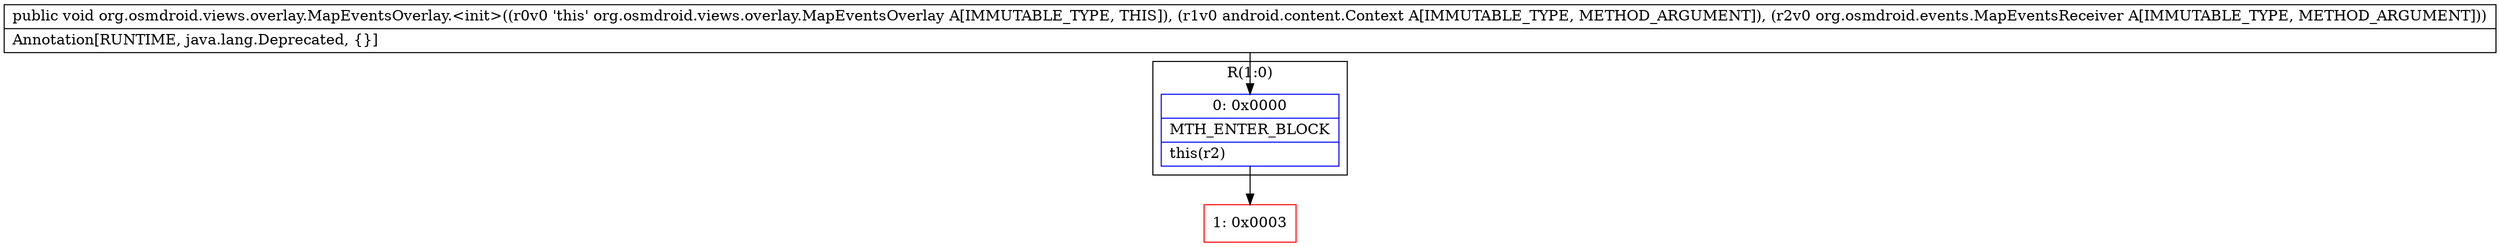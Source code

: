 digraph "CFG fororg.osmdroid.views.overlay.MapEventsOverlay.\<init\>(Landroid\/content\/Context;Lorg\/osmdroid\/events\/MapEventsReceiver;)V" {
subgraph cluster_Region_624847634 {
label = "R(1:0)";
node [shape=record,color=blue];
Node_0 [shape=record,label="{0\:\ 0x0000|MTH_ENTER_BLOCK\l|this(r2)\l}"];
}
Node_1 [shape=record,color=red,label="{1\:\ 0x0003}"];
MethodNode[shape=record,label="{public void org.osmdroid.views.overlay.MapEventsOverlay.\<init\>((r0v0 'this' org.osmdroid.views.overlay.MapEventsOverlay A[IMMUTABLE_TYPE, THIS]), (r1v0 android.content.Context A[IMMUTABLE_TYPE, METHOD_ARGUMENT]), (r2v0 org.osmdroid.events.MapEventsReceiver A[IMMUTABLE_TYPE, METHOD_ARGUMENT]))  | Annotation[RUNTIME, java.lang.Deprecated, \{\}]\l}"];
MethodNode -> Node_0;
Node_0 -> Node_1;
}

